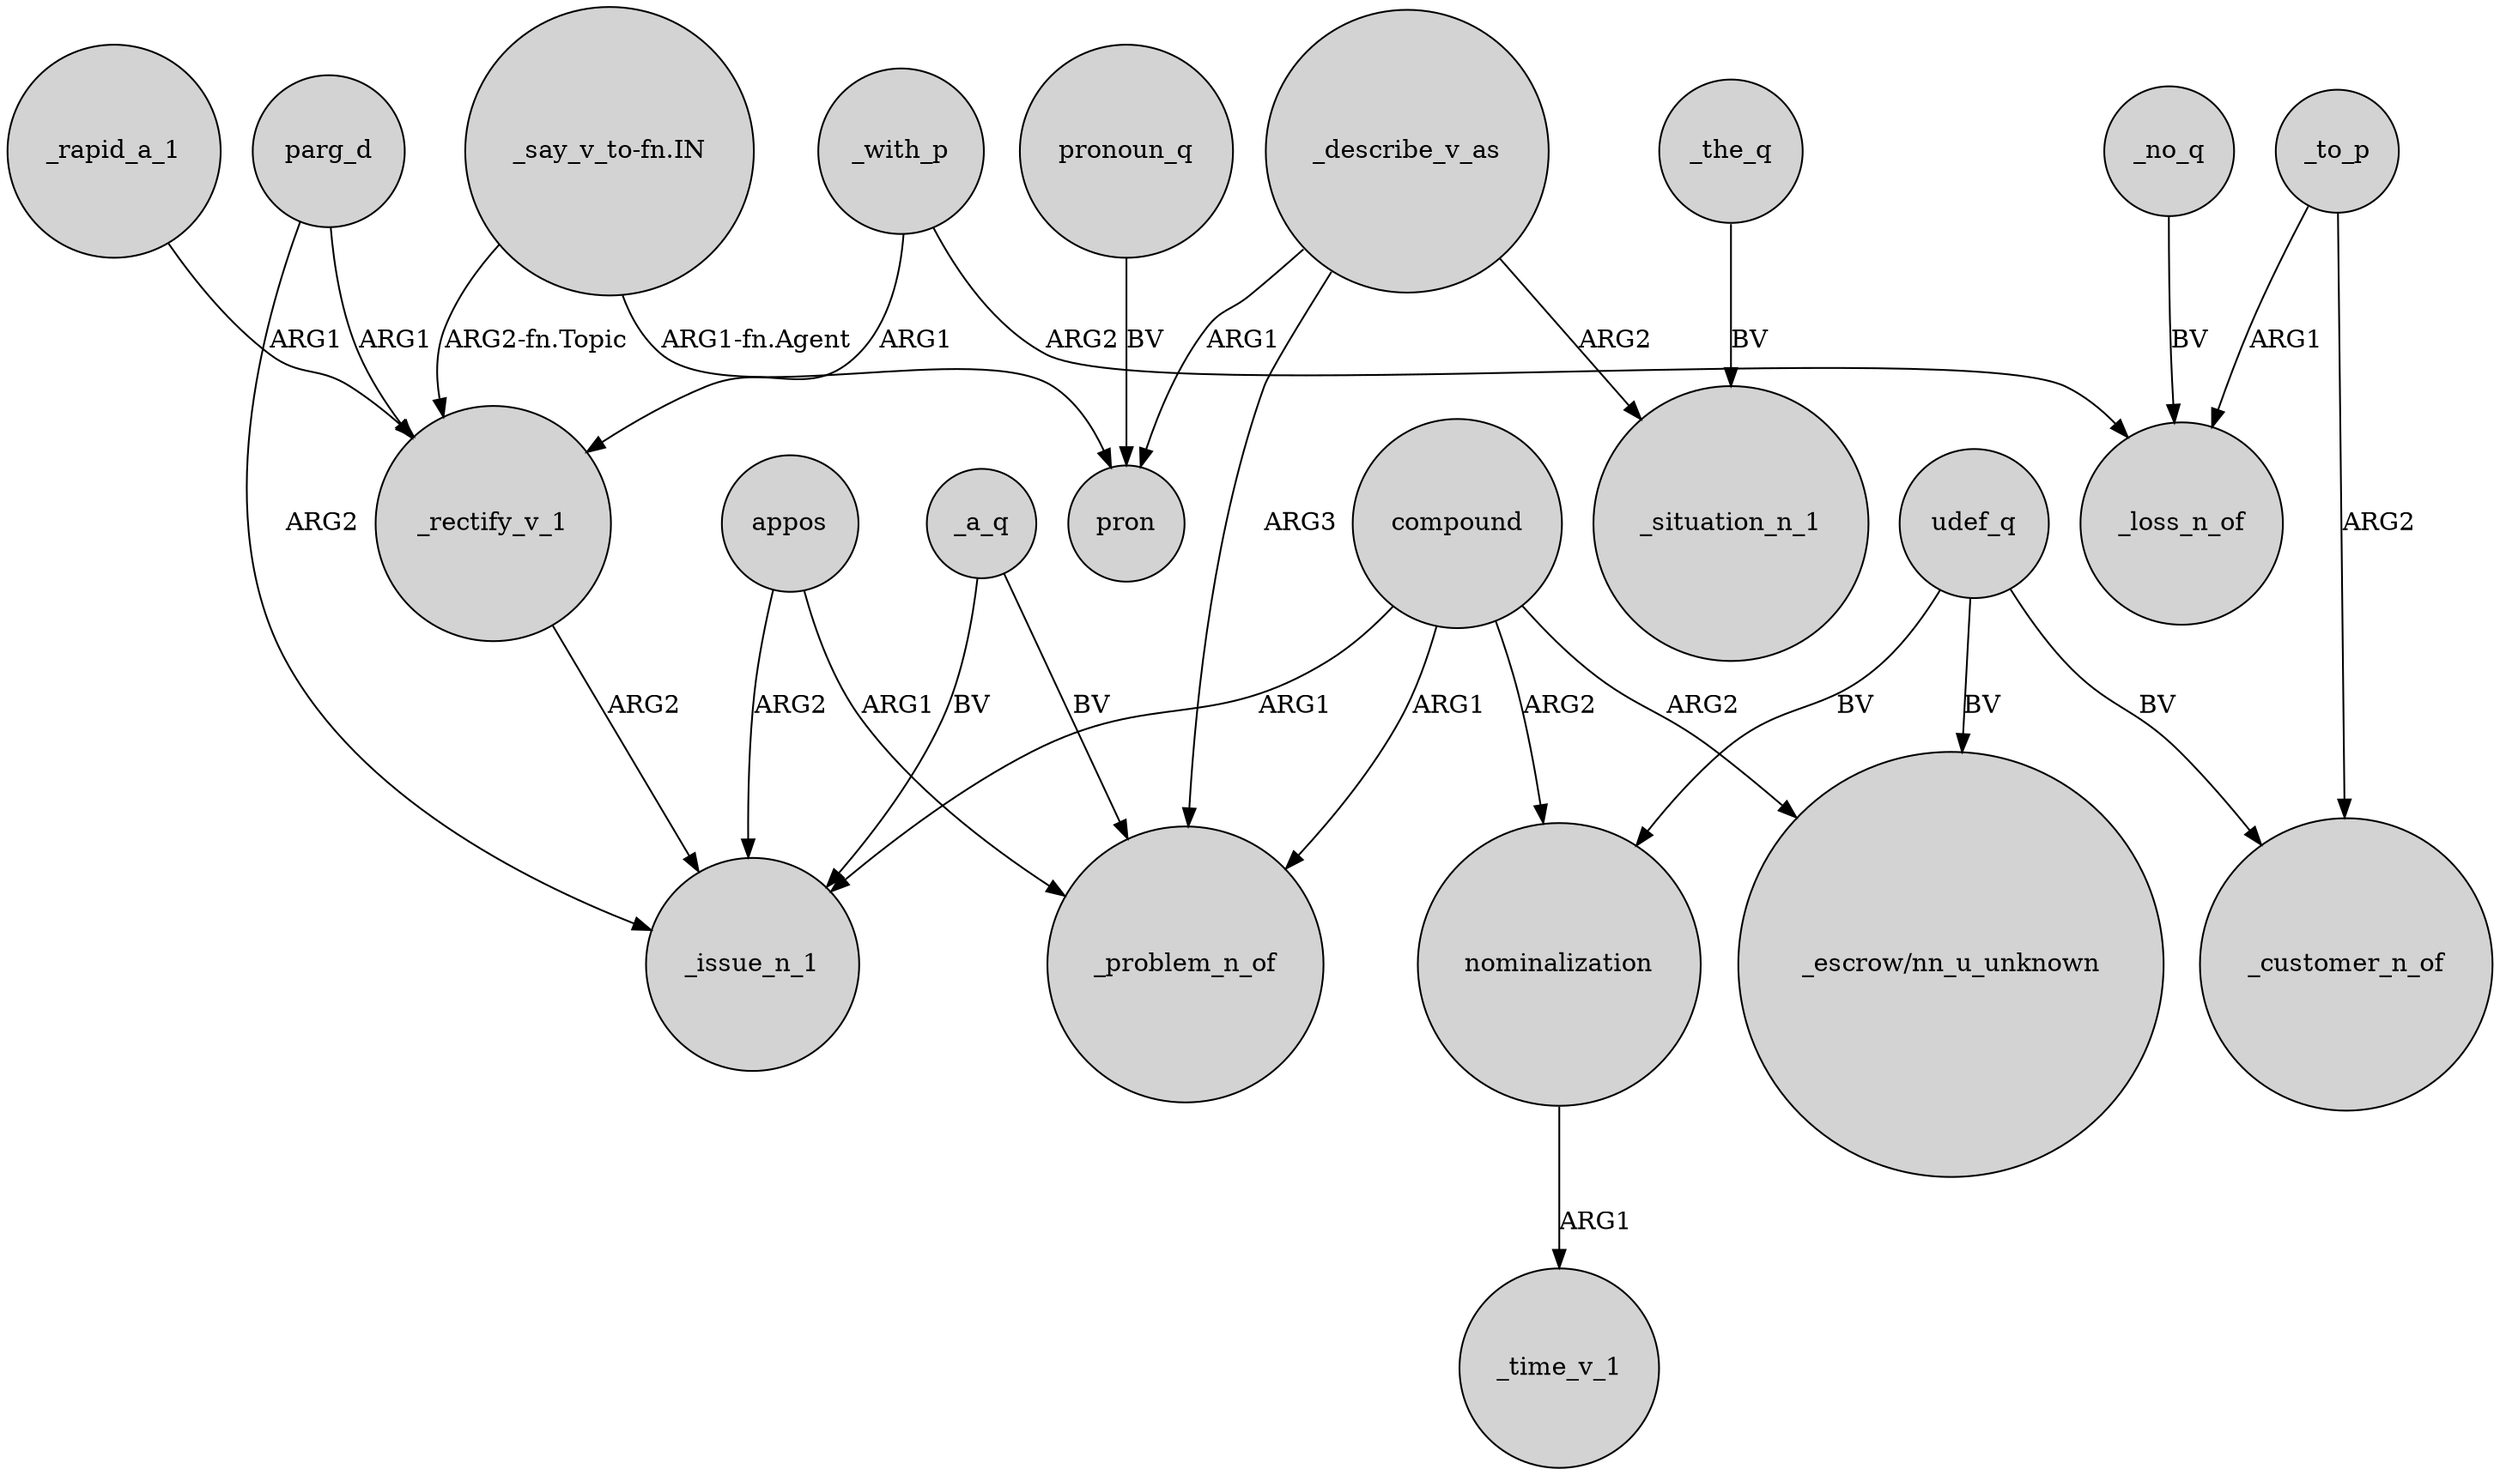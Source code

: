 digraph {
	node [shape=circle style=filled]
	_describe_v_as -> _problem_n_of [label=ARG3]
	_with_p -> _loss_n_of [label=ARG2]
	_rectify_v_1 -> _issue_n_1 [label=ARG2]
	udef_q -> "_escrow/nn_u_unknown" [label=BV]
	_a_q -> _issue_n_1 [label=BV]
	compound -> "_escrow/nn_u_unknown" [label=ARG2]
	nominalization -> _time_v_1 [label=ARG1]
	_the_q -> _situation_n_1 [label=BV]
	compound -> nominalization [label=ARG2]
	appos -> _problem_n_of [label=ARG1]
	_with_p -> _rectify_v_1 [label=ARG1]
	pronoun_q -> pron [label=BV]
	_describe_v_as -> _situation_n_1 [label=ARG2]
	compound -> _problem_n_of [label=ARG1]
	parg_d -> _rectify_v_1 [label=ARG1]
	_no_q -> _loss_n_of [label=BV]
	udef_q -> _customer_n_of [label=BV]
	udef_q -> nominalization [label=BV]
	compound -> _issue_n_1 [label=ARG1]
	"_say_v_to-fn.IN" -> pron [label="ARG1-fn.Agent"]
	_to_p -> _loss_n_of [label=ARG1]
	_describe_v_as -> pron [label=ARG1]
	parg_d -> _issue_n_1 [label=ARG2]
	_rapid_a_1 -> _rectify_v_1 [label=ARG1]
	_to_p -> _customer_n_of [label=ARG2]
	"_say_v_to-fn.IN" -> _rectify_v_1 [label="ARG2-fn.Topic"]
	appos -> _issue_n_1 [label=ARG2]
	_a_q -> _problem_n_of [label=BV]
}
